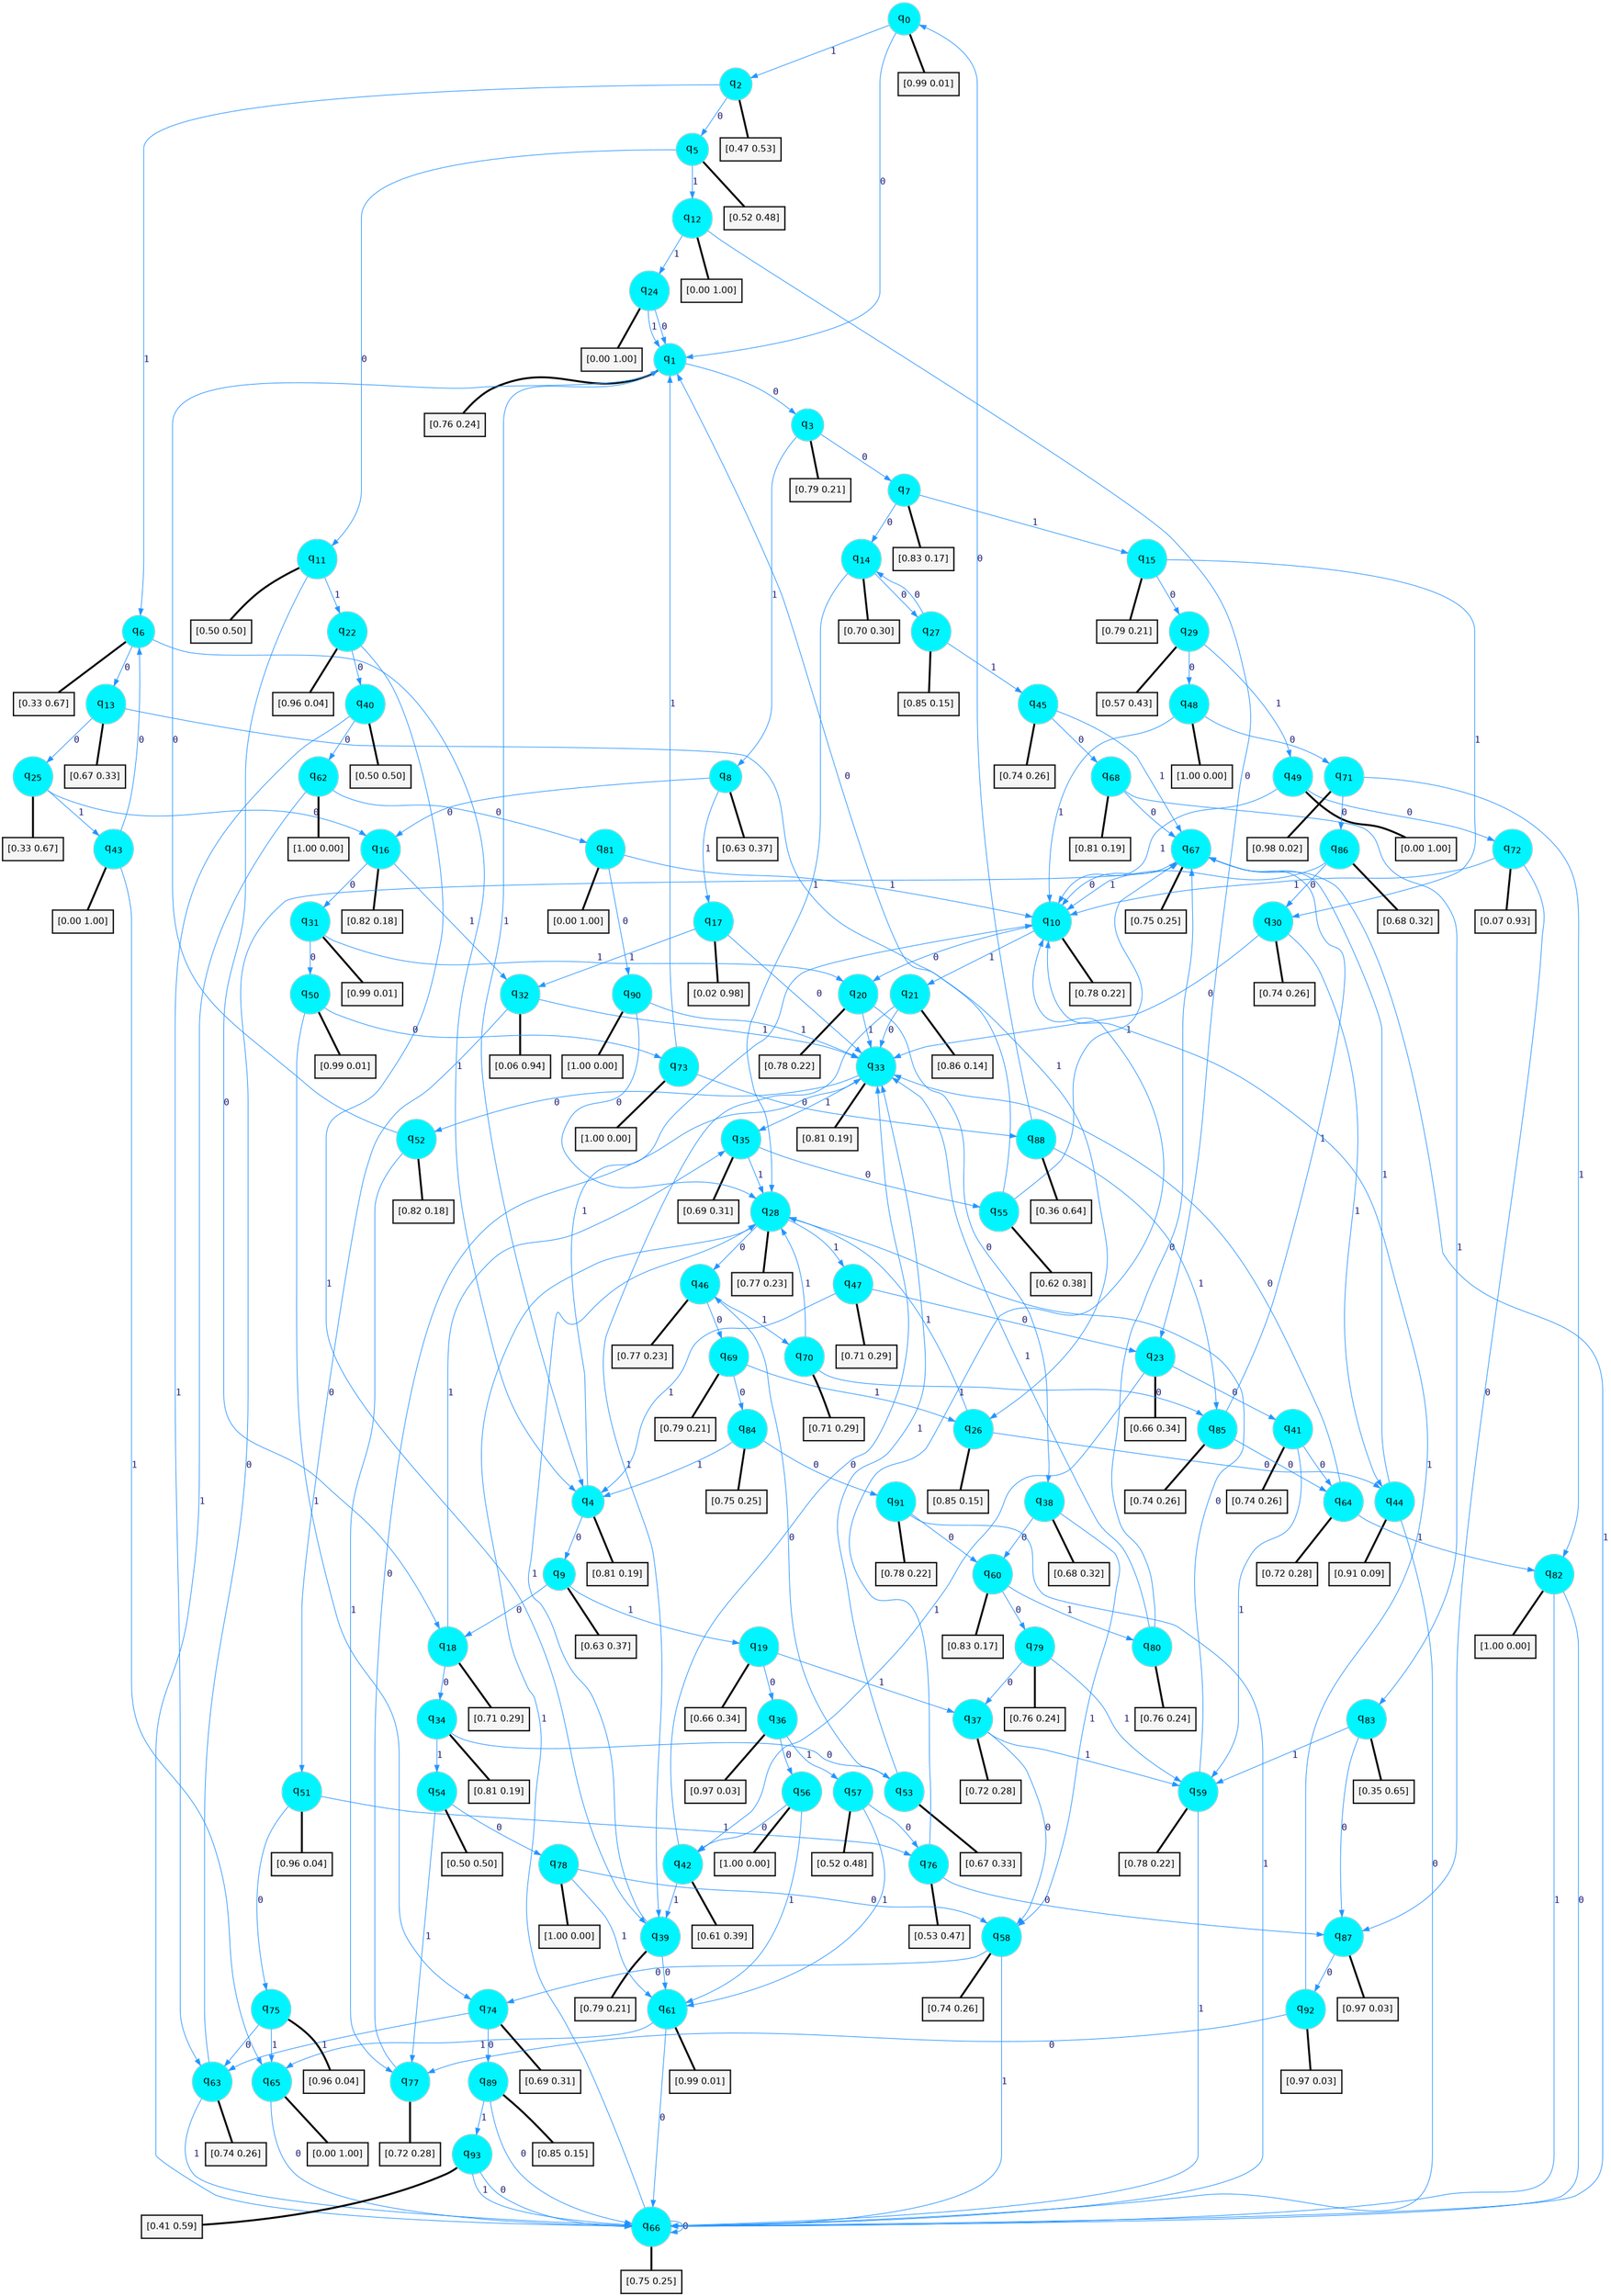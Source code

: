 digraph G {
graph [
bgcolor=transparent, dpi=300, rankdir=TD, size="40,25"];
node [
color=gray, fillcolor=turquoise1, fontcolor=black, fontname=Helvetica, fontsize=16, fontweight=bold, shape=circle, style=filled];
edge [
arrowsize=1, color=dodgerblue1, fontcolor=midnightblue, fontname=courier, fontweight=bold, penwidth=1, style=solid, weight=20];
0[label=<q<SUB>0</SUB>>];
1[label=<q<SUB>1</SUB>>];
2[label=<q<SUB>2</SUB>>];
3[label=<q<SUB>3</SUB>>];
4[label=<q<SUB>4</SUB>>];
5[label=<q<SUB>5</SUB>>];
6[label=<q<SUB>6</SUB>>];
7[label=<q<SUB>7</SUB>>];
8[label=<q<SUB>8</SUB>>];
9[label=<q<SUB>9</SUB>>];
10[label=<q<SUB>10</SUB>>];
11[label=<q<SUB>11</SUB>>];
12[label=<q<SUB>12</SUB>>];
13[label=<q<SUB>13</SUB>>];
14[label=<q<SUB>14</SUB>>];
15[label=<q<SUB>15</SUB>>];
16[label=<q<SUB>16</SUB>>];
17[label=<q<SUB>17</SUB>>];
18[label=<q<SUB>18</SUB>>];
19[label=<q<SUB>19</SUB>>];
20[label=<q<SUB>20</SUB>>];
21[label=<q<SUB>21</SUB>>];
22[label=<q<SUB>22</SUB>>];
23[label=<q<SUB>23</SUB>>];
24[label=<q<SUB>24</SUB>>];
25[label=<q<SUB>25</SUB>>];
26[label=<q<SUB>26</SUB>>];
27[label=<q<SUB>27</SUB>>];
28[label=<q<SUB>28</SUB>>];
29[label=<q<SUB>29</SUB>>];
30[label=<q<SUB>30</SUB>>];
31[label=<q<SUB>31</SUB>>];
32[label=<q<SUB>32</SUB>>];
33[label=<q<SUB>33</SUB>>];
34[label=<q<SUB>34</SUB>>];
35[label=<q<SUB>35</SUB>>];
36[label=<q<SUB>36</SUB>>];
37[label=<q<SUB>37</SUB>>];
38[label=<q<SUB>38</SUB>>];
39[label=<q<SUB>39</SUB>>];
40[label=<q<SUB>40</SUB>>];
41[label=<q<SUB>41</SUB>>];
42[label=<q<SUB>42</SUB>>];
43[label=<q<SUB>43</SUB>>];
44[label=<q<SUB>44</SUB>>];
45[label=<q<SUB>45</SUB>>];
46[label=<q<SUB>46</SUB>>];
47[label=<q<SUB>47</SUB>>];
48[label=<q<SUB>48</SUB>>];
49[label=<q<SUB>49</SUB>>];
50[label=<q<SUB>50</SUB>>];
51[label=<q<SUB>51</SUB>>];
52[label=<q<SUB>52</SUB>>];
53[label=<q<SUB>53</SUB>>];
54[label=<q<SUB>54</SUB>>];
55[label=<q<SUB>55</SUB>>];
56[label=<q<SUB>56</SUB>>];
57[label=<q<SUB>57</SUB>>];
58[label=<q<SUB>58</SUB>>];
59[label=<q<SUB>59</SUB>>];
60[label=<q<SUB>60</SUB>>];
61[label=<q<SUB>61</SUB>>];
62[label=<q<SUB>62</SUB>>];
63[label=<q<SUB>63</SUB>>];
64[label=<q<SUB>64</SUB>>];
65[label=<q<SUB>65</SUB>>];
66[label=<q<SUB>66</SUB>>];
67[label=<q<SUB>67</SUB>>];
68[label=<q<SUB>68</SUB>>];
69[label=<q<SUB>69</SUB>>];
70[label=<q<SUB>70</SUB>>];
71[label=<q<SUB>71</SUB>>];
72[label=<q<SUB>72</SUB>>];
73[label=<q<SUB>73</SUB>>];
74[label=<q<SUB>74</SUB>>];
75[label=<q<SUB>75</SUB>>];
76[label=<q<SUB>76</SUB>>];
77[label=<q<SUB>77</SUB>>];
78[label=<q<SUB>78</SUB>>];
79[label=<q<SUB>79</SUB>>];
80[label=<q<SUB>80</SUB>>];
81[label=<q<SUB>81</SUB>>];
82[label=<q<SUB>82</SUB>>];
83[label=<q<SUB>83</SUB>>];
84[label=<q<SUB>84</SUB>>];
85[label=<q<SUB>85</SUB>>];
86[label=<q<SUB>86</SUB>>];
87[label=<q<SUB>87</SUB>>];
88[label=<q<SUB>88</SUB>>];
89[label=<q<SUB>89</SUB>>];
90[label=<q<SUB>90</SUB>>];
91[label=<q<SUB>91</SUB>>];
92[label=<q<SUB>92</SUB>>];
93[label=<q<SUB>93</SUB>>];
94[label="[0.99 0.01]", shape=box,fontcolor=black, fontname=Helvetica, fontsize=14, penwidth=2, fillcolor=whitesmoke,color=black];
95[label="[0.76 0.24]", shape=box,fontcolor=black, fontname=Helvetica, fontsize=14, penwidth=2, fillcolor=whitesmoke,color=black];
96[label="[0.47 0.53]", shape=box,fontcolor=black, fontname=Helvetica, fontsize=14, penwidth=2, fillcolor=whitesmoke,color=black];
97[label="[0.79 0.21]", shape=box,fontcolor=black, fontname=Helvetica, fontsize=14, penwidth=2, fillcolor=whitesmoke,color=black];
98[label="[0.81 0.19]", shape=box,fontcolor=black, fontname=Helvetica, fontsize=14, penwidth=2, fillcolor=whitesmoke,color=black];
99[label="[0.52 0.48]", shape=box,fontcolor=black, fontname=Helvetica, fontsize=14, penwidth=2, fillcolor=whitesmoke,color=black];
100[label="[0.33 0.67]", shape=box,fontcolor=black, fontname=Helvetica, fontsize=14, penwidth=2, fillcolor=whitesmoke,color=black];
101[label="[0.83 0.17]", shape=box,fontcolor=black, fontname=Helvetica, fontsize=14, penwidth=2, fillcolor=whitesmoke,color=black];
102[label="[0.63 0.37]", shape=box,fontcolor=black, fontname=Helvetica, fontsize=14, penwidth=2, fillcolor=whitesmoke,color=black];
103[label="[0.63 0.37]", shape=box,fontcolor=black, fontname=Helvetica, fontsize=14, penwidth=2, fillcolor=whitesmoke,color=black];
104[label="[0.78 0.22]", shape=box,fontcolor=black, fontname=Helvetica, fontsize=14, penwidth=2, fillcolor=whitesmoke,color=black];
105[label="[0.50 0.50]", shape=box,fontcolor=black, fontname=Helvetica, fontsize=14, penwidth=2, fillcolor=whitesmoke,color=black];
106[label="[0.00 1.00]", shape=box,fontcolor=black, fontname=Helvetica, fontsize=14, penwidth=2, fillcolor=whitesmoke,color=black];
107[label="[0.67 0.33]", shape=box,fontcolor=black, fontname=Helvetica, fontsize=14, penwidth=2, fillcolor=whitesmoke,color=black];
108[label="[0.70 0.30]", shape=box,fontcolor=black, fontname=Helvetica, fontsize=14, penwidth=2, fillcolor=whitesmoke,color=black];
109[label="[0.79 0.21]", shape=box,fontcolor=black, fontname=Helvetica, fontsize=14, penwidth=2, fillcolor=whitesmoke,color=black];
110[label="[0.82 0.18]", shape=box,fontcolor=black, fontname=Helvetica, fontsize=14, penwidth=2, fillcolor=whitesmoke,color=black];
111[label="[0.02 0.98]", shape=box,fontcolor=black, fontname=Helvetica, fontsize=14, penwidth=2, fillcolor=whitesmoke,color=black];
112[label="[0.71 0.29]", shape=box,fontcolor=black, fontname=Helvetica, fontsize=14, penwidth=2, fillcolor=whitesmoke,color=black];
113[label="[0.66 0.34]", shape=box,fontcolor=black, fontname=Helvetica, fontsize=14, penwidth=2, fillcolor=whitesmoke,color=black];
114[label="[0.78 0.22]", shape=box,fontcolor=black, fontname=Helvetica, fontsize=14, penwidth=2, fillcolor=whitesmoke,color=black];
115[label="[0.86 0.14]", shape=box,fontcolor=black, fontname=Helvetica, fontsize=14, penwidth=2, fillcolor=whitesmoke,color=black];
116[label="[0.96 0.04]", shape=box,fontcolor=black, fontname=Helvetica, fontsize=14, penwidth=2, fillcolor=whitesmoke,color=black];
117[label="[0.66 0.34]", shape=box,fontcolor=black, fontname=Helvetica, fontsize=14, penwidth=2, fillcolor=whitesmoke,color=black];
118[label="[0.00 1.00]", shape=box,fontcolor=black, fontname=Helvetica, fontsize=14, penwidth=2, fillcolor=whitesmoke,color=black];
119[label="[0.33 0.67]", shape=box,fontcolor=black, fontname=Helvetica, fontsize=14, penwidth=2, fillcolor=whitesmoke,color=black];
120[label="[0.85 0.15]", shape=box,fontcolor=black, fontname=Helvetica, fontsize=14, penwidth=2, fillcolor=whitesmoke,color=black];
121[label="[0.85 0.15]", shape=box,fontcolor=black, fontname=Helvetica, fontsize=14, penwidth=2, fillcolor=whitesmoke,color=black];
122[label="[0.77 0.23]", shape=box,fontcolor=black, fontname=Helvetica, fontsize=14, penwidth=2, fillcolor=whitesmoke,color=black];
123[label="[0.57 0.43]", shape=box,fontcolor=black, fontname=Helvetica, fontsize=14, penwidth=2, fillcolor=whitesmoke,color=black];
124[label="[0.74 0.26]", shape=box,fontcolor=black, fontname=Helvetica, fontsize=14, penwidth=2, fillcolor=whitesmoke,color=black];
125[label="[0.99 0.01]", shape=box,fontcolor=black, fontname=Helvetica, fontsize=14, penwidth=2, fillcolor=whitesmoke,color=black];
126[label="[0.06 0.94]", shape=box,fontcolor=black, fontname=Helvetica, fontsize=14, penwidth=2, fillcolor=whitesmoke,color=black];
127[label="[0.81 0.19]", shape=box,fontcolor=black, fontname=Helvetica, fontsize=14, penwidth=2, fillcolor=whitesmoke,color=black];
128[label="[0.81 0.19]", shape=box,fontcolor=black, fontname=Helvetica, fontsize=14, penwidth=2, fillcolor=whitesmoke,color=black];
129[label="[0.69 0.31]", shape=box,fontcolor=black, fontname=Helvetica, fontsize=14, penwidth=2, fillcolor=whitesmoke,color=black];
130[label="[0.97 0.03]", shape=box,fontcolor=black, fontname=Helvetica, fontsize=14, penwidth=2, fillcolor=whitesmoke,color=black];
131[label="[0.72 0.28]", shape=box,fontcolor=black, fontname=Helvetica, fontsize=14, penwidth=2, fillcolor=whitesmoke,color=black];
132[label="[0.68 0.32]", shape=box,fontcolor=black, fontname=Helvetica, fontsize=14, penwidth=2, fillcolor=whitesmoke,color=black];
133[label="[0.79 0.21]", shape=box,fontcolor=black, fontname=Helvetica, fontsize=14, penwidth=2, fillcolor=whitesmoke,color=black];
134[label="[0.50 0.50]", shape=box,fontcolor=black, fontname=Helvetica, fontsize=14, penwidth=2, fillcolor=whitesmoke,color=black];
135[label="[0.74 0.26]", shape=box,fontcolor=black, fontname=Helvetica, fontsize=14, penwidth=2, fillcolor=whitesmoke,color=black];
136[label="[0.61 0.39]", shape=box,fontcolor=black, fontname=Helvetica, fontsize=14, penwidth=2, fillcolor=whitesmoke,color=black];
137[label="[0.00 1.00]", shape=box,fontcolor=black, fontname=Helvetica, fontsize=14, penwidth=2, fillcolor=whitesmoke,color=black];
138[label="[0.91 0.09]", shape=box,fontcolor=black, fontname=Helvetica, fontsize=14, penwidth=2, fillcolor=whitesmoke,color=black];
139[label="[0.74 0.26]", shape=box,fontcolor=black, fontname=Helvetica, fontsize=14, penwidth=2, fillcolor=whitesmoke,color=black];
140[label="[0.77 0.23]", shape=box,fontcolor=black, fontname=Helvetica, fontsize=14, penwidth=2, fillcolor=whitesmoke,color=black];
141[label="[0.71 0.29]", shape=box,fontcolor=black, fontname=Helvetica, fontsize=14, penwidth=2, fillcolor=whitesmoke,color=black];
142[label="[1.00 0.00]", shape=box,fontcolor=black, fontname=Helvetica, fontsize=14, penwidth=2, fillcolor=whitesmoke,color=black];
143[label="[0.00 1.00]", shape=box,fontcolor=black, fontname=Helvetica, fontsize=14, penwidth=2, fillcolor=whitesmoke,color=black];
144[label="[0.99 0.01]", shape=box,fontcolor=black, fontname=Helvetica, fontsize=14, penwidth=2, fillcolor=whitesmoke,color=black];
145[label="[0.96 0.04]", shape=box,fontcolor=black, fontname=Helvetica, fontsize=14, penwidth=2, fillcolor=whitesmoke,color=black];
146[label="[0.82 0.18]", shape=box,fontcolor=black, fontname=Helvetica, fontsize=14, penwidth=2, fillcolor=whitesmoke,color=black];
147[label="[0.67 0.33]", shape=box,fontcolor=black, fontname=Helvetica, fontsize=14, penwidth=2, fillcolor=whitesmoke,color=black];
148[label="[0.50 0.50]", shape=box,fontcolor=black, fontname=Helvetica, fontsize=14, penwidth=2, fillcolor=whitesmoke,color=black];
149[label="[0.62 0.38]", shape=box,fontcolor=black, fontname=Helvetica, fontsize=14, penwidth=2, fillcolor=whitesmoke,color=black];
150[label="[1.00 0.00]", shape=box,fontcolor=black, fontname=Helvetica, fontsize=14, penwidth=2, fillcolor=whitesmoke,color=black];
151[label="[0.52 0.48]", shape=box,fontcolor=black, fontname=Helvetica, fontsize=14, penwidth=2, fillcolor=whitesmoke,color=black];
152[label="[0.74 0.26]", shape=box,fontcolor=black, fontname=Helvetica, fontsize=14, penwidth=2, fillcolor=whitesmoke,color=black];
153[label="[0.78 0.22]", shape=box,fontcolor=black, fontname=Helvetica, fontsize=14, penwidth=2, fillcolor=whitesmoke,color=black];
154[label="[0.83 0.17]", shape=box,fontcolor=black, fontname=Helvetica, fontsize=14, penwidth=2, fillcolor=whitesmoke,color=black];
155[label="[0.99 0.01]", shape=box,fontcolor=black, fontname=Helvetica, fontsize=14, penwidth=2, fillcolor=whitesmoke,color=black];
156[label="[1.00 0.00]", shape=box,fontcolor=black, fontname=Helvetica, fontsize=14, penwidth=2, fillcolor=whitesmoke,color=black];
157[label="[0.74 0.26]", shape=box,fontcolor=black, fontname=Helvetica, fontsize=14, penwidth=2, fillcolor=whitesmoke,color=black];
158[label="[0.72 0.28]", shape=box,fontcolor=black, fontname=Helvetica, fontsize=14, penwidth=2, fillcolor=whitesmoke,color=black];
159[label="[0.00 1.00]", shape=box,fontcolor=black, fontname=Helvetica, fontsize=14, penwidth=2, fillcolor=whitesmoke,color=black];
160[label="[0.75 0.25]", shape=box,fontcolor=black, fontname=Helvetica, fontsize=14, penwidth=2, fillcolor=whitesmoke,color=black];
161[label="[0.75 0.25]", shape=box,fontcolor=black, fontname=Helvetica, fontsize=14, penwidth=2, fillcolor=whitesmoke,color=black];
162[label="[0.81 0.19]", shape=box,fontcolor=black, fontname=Helvetica, fontsize=14, penwidth=2, fillcolor=whitesmoke,color=black];
163[label="[0.79 0.21]", shape=box,fontcolor=black, fontname=Helvetica, fontsize=14, penwidth=2, fillcolor=whitesmoke,color=black];
164[label="[0.71 0.29]", shape=box,fontcolor=black, fontname=Helvetica, fontsize=14, penwidth=2, fillcolor=whitesmoke,color=black];
165[label="[0.98 0.02]", shape=box,fontcolor=black, fontname=Helvetica, fontsize=14, penwidth=2, fillcolor=whitesmoke,color=black];
166[label="[0.07 0.93]", shape=box,fontcolor=black, fontname=Helvetica, fontsize=14, penwidth=2, fillcolor=whitesmoke,color=black];
167[label="[1.00 0.00]", shape=box,fontcolor=black, fontname=Helvetica, fontsize=14, penwidth=2, fillcolor=whitesmoke,color=black];
168[label="[0.69 0.31]", shape=box,fontcolor=black, fontname=Helvetica, fontsize=14, penwidth=2, fillcolor=whitesmoke,color=black];
169[label="[0.96 0.04]", shape=box,fontcolor=black, fontname=Helvetica, fontsize=14, penwidth=2, fillcolor=whitesmoke,color=black];
170[label="[0.53 0.47]", shape=box,fontcolor=black, fontname=Helvetica, fontsize=14, penwidth=2, fillcolor=whitesmoke,color=black];
171[label="[0.72 0.28]", shape=box,fontcolor=black, fontname=Helvetica, fontsize=14, penwidth=2, fillcolor=whitesmoke,color=black];
172[label="[1.00 0.00]", shape=box,fontcolor=black, fontname=Helvetica, fontsize=14, penwidth=2, fillcolor=whitesmoke,color=black];
173[label="[0.76 0.24]", shape=box,fontcolor=black, fontname=Helvetica, fontsize=14, penwidth=2, fillcolor=whitesmoke,color=black];
174[label="[0.76 0.24]", shape=box,fontcolor=black, fontname=Helvetica, fontsize=14, penwidth=2, fillcolor=whitesmoke,color=black];
175[label="[0.00 1.00]", shape=box,fontcolor=black, fontname=Helvetica, fontsize=14, penwidth=2, fillcolor=whitesmoke,color=black];
176[label="[1.00 0.00]", shape=box,fontcolor=black, fontname=Helvetica, fontsize=14, penwidth=2, fillcolor=whitesmoke,color=black];
177[label="[0.35 0.65]", shape=box,fontcolor=black, fontname=Helvetica, fontsize=14, penwidth=2, fillcolor=whitesmoke,color=black];
178[label="[0.75 0.25]", shape=box,fontcolor=black, fontname=Helvetica, fontsize=14, penwidth=2, fillcolor=whitesmoke,color=black];
179[label="[0.74 0.26]", shape=box,fontcolor=black, fontname=Helvetica, fontsize=14, penwidth=2, fillcolor=whitesmoke,color=black];
180[label="[0.68 0.32]", shape=box,fontcolor=black, fontname=Helvetica, fontsize=14, penwidth=2, fillcolor=whitesmoke,color=black];
181[label="[0.97 0.03]", shape=box,fontcolor=black, fontname=Helvetica, fontsize=14, penwidth=2, fillcolor=whitesmoke,color=black];
182[label="[0.36 0.64]", shape=box,fontcolor=black, fontname=Helvetica, fontsize=14, penwidth=2, fillcolor=whitesmoke,color=black];
183[label="[0.85 0.15]", shape=box,fontcolor=black, fontname=Helvetica, fontsize=14, penwidth=2, fillcolor=whitesmoke,color=black];
184[label="[1.00 0.00]", shape=box,fontcolor=black, fontname=Helvetica, fontsize=14, penwidth=2, fillcolor=whitesmoke,color=black];
185[label="[0.78 0.22]", shape=box,fontcolor=black, fontname=Helvetica, fontsize=14, penwidth=2, fillcolor=whitesmoke,color=black];
186[label="[0.97 0.03]", shape=box,fontcolor=black, fontname=Helvetica, fontsize=14, penwidth=2, fillcolor=whitesmoke,color=black];
187[label="[0.41 0.59]", shape=box,fontcolor=black, fontname=Helvetica, fontsize=14, penwidth=2, fillcolor=whitesmoke,color=black];
0->1 [label=0];
0->2 [label=1];
0->94 [arrowhead=none, penwidth=3,color=black];
1->3 [label=0];
1->4 [label=1];
1->95 [arrowhead=none, penwidth=3,color=black];
2->5 [label=0];
2->6 [label=1];
2->96 [arrowhead=none, penwidth=3,color=black];
3->7 [label=0];
3->8 [label=1];
3->97 [arrowhead=none, penwidth=3,color=black];
4->9 [label=0];
4->10 [label=1];
4->98 [arrowhead=none, penwidth=3,color=black];
5->11 [label=0];
5->12 [label=1];
5->99 [arrowhead=none, penwidth=3,color=black];
6->13 [label=0];
6->4 [label=1];
6->100 [arrowhead=none, penwidth=3,color=black];
7->14 [label=0];
7->15 [label=1];
7->101 [arrowhead=none, penwidth=3,color=black];
8->16 [label=0];
8->17 [label=1];
8->102 [arrowhead=none, penwidth=3,color=black];
9->18 [label=0];
9->19 [label=1];
9->103 [arrowhead=none, penwidth=3,color=black];
10->20 [label=0];
10->21 [label=1];
10->104 [arrowhead=none, penwidth=3,color=black];
11->18 [label=0];
11->22 [label=1];
11->105 [arrowhead=none, penwidth=3,color=black];
12->23 [label=0];
12->24 [label=1];
12->106 [arrowhead=none, penwidth=3,color=black];
13->25 [label=0];
13->26 [label=1];
13->107 [arrowhead=none, penwidth=3,color=black];
14->27 [label=0];
14->28 [label=1];
14->108 [arrowhead=none, penwidth=3,color=black];
15->29 [label=0];
15->30 [label=1];
15->109 [arrowhead=none, penwidth=3,color=black];
16->31 [label=0];
16->32 [label=1];
16->110 [arrowhead=none, penwidth=3,color=black];
17->33 [label=0];
17->32 [label=1];
17->111 [arrowhead=none, penwidth=3,color=black];
18->34 [label=0];
18->35 [label=1];
18->112 [arrowhead=none, penwidth=3,color=black];
19->36 [label=0];
19->37 [label=1];
19->113 [arrowhead=none, penwidth=3,color=black];
20->38 [label=0];
20->33 [label=1];
20->114 [arrowhead=none, penwidth=3,color=black];
21->33 [label=0];
21->39 [label=1];
21->115 [arrowhead=none, penwidth=3,color=black];
22->40 [label=0];
22->39 [label=1];
22->116 [arrowhead=none, penwidth=3,color=black];
23->41 [label=0];
23->42 [label=1];
23->117 [arrowhead=none, penwidth=3,color=black];
24->1 [label=0];
24->1 [label=1];
24->118 [arrowhead=none, penwidth=3,color=black];
25->16 [label=0];
25->43 [label=1];
25->119 [arrowhead=none, penwidth=3,color=black];
26->44 [label=0];
26->28 [label=1];
26->120 [arrowhead=none, penwidth=3,color=black];
27->14 [label=0];
27->45 [label=1];
27->121 [arrowhead=none, penwidth=3,color=black];
28->46 [label=0];
28->47 [label=1];
28->122 [arrowhead=none, penwidth=3,color=black];
29->48 [label=0];
29->49 [label=1];
29->123 [arrowhead=none, penwidth=3,color=black];
30->33 [label=0];
30->44 [label=1];
30->124 [arrowhead=none, penwidth=3,color=black];
31->50 [label=0];
31->20 [label=1];
31->125 [arrowhead=none, penwidth=3,color=black];
32->51 [label=0];
32->33 [label=1];
32->126 [arrowhead=none, penwidth=3,color=black];
33->52 [label=0];
33->35 [label=1];
33->127 [arrowhead=none, penwidth=3,color=black];
34->53 [label=0];
34->54 [label=1];
34->128 [arrowhead=none, penwidth=3,color=black];
35->55 [label=0];
35->28 [label=1];
35->129 [arrowhead=none, penwidth=3,color=black];
36->56 [label=0];
36->57 [label=1];
36->130 [arrowhead=none, penwidth=3,color=black];
37->58 [label=0];
37->59 [label=1];
37->131 [arrowhead=none, penwidth=3,color=black];
38->60 [label=0];
38->58 [label=1];
38->132 [arrowhead=none, penwidth=3,color=black];
39->61 [label=0];
39->28 [label=1];
39->133 [arrowhead=none, penwidth=3,color=black];
40->62 [label=0];
40->63 [label=1];
40->134 [arrowhead=none, penwidth=3,color=black];
41->64 [label=0];
41->59 [label=1];
41->135 [arrowhead=none, penwidth=3,color=black];
42->33 [label=0];
42->39 [label=1];
42->136 [arrowhead=none, penwidth=3,color=black];
43->6 [label=0];
43->65 [label=1];
43->137 [arrowhead=none, penwidth=3,color=black];
44->66 [label=0];
44->67 [label=1];
44->138 [arrowhead=none, penwidth=3,color=black];
45->68 [label=0];
45->67 [label=1];
45->139 [arrowhead=none, penwidth=3,color=black];
46->69 [label=0];
46->70 [label=1];
46->140 [arrowhead=none, penwidth=3,color=black];
47->23 [label=0];
47->4 [label=1];
47->141 [arrowhead=none, penwidth=3,color=black];
48->71 [label=0];
48->10 [label=1];
48->142 [arrowhead=none, penwidth=3,color=black];
49->72 [label=0];
49->10 [label=1];
49->143 [arrowhead=none, penwidth=3,color=black];
50->73 [label=0];
50->74 [label=1];
50->144 [arrowhead=none, penwidth=3,color=black];
51->75 [label=0];
51->76 [label=1];
51->145 [arrowhead=none, penwidth=3,color=black];
52->1 [label=0];
52->77 [label=1];
52->146 [arrowhead=none, penwidth=3,color=black];
53->46 [label=0];
53->33 [label=1];
53->147 [arrowhead=none, penwidth=3,color=black];
54->78 [label=0];
54->77 [label=1];
54->148 [arrowhead=none, penwidth=3,color=black];
55->1 [label=0];
55->67 [label=1];
55->149 [arrowhead=none, penwidth=3,color=black];
56->42 [label=0];
56->61 [label=1];
56->150 [arrowhead=none, penwidth=3,color=black];
57->76 [label=0];
57->61 [label=1];
57->151 [arrowhead=none, penwidth=3,color=black];
58->74 [label=0];
58->66 [label=1];
58->152 [arrowhead=none, penwidth=3,color=black];
59->28 [label=0];
59->66 [label=1];
59->153 [arrowhead=none, penwidth=3,color=black];
60->79 [label=0];
60->80 [label=1];
60->154 [arrowhead=none, penwidth=3,color=black];
61->66 [label=0];
61->65 [label=1];
61->155 [arrowhead=none, penwidth=3,color=black];
62->81 [label=0];
62->66 [label=1];
62->156 [arrowhead=none, penwidth=3,color=black];
63->67 [label=0];
63->66 [label=1];
63->157 [arrowhead=none, penwidth=3,color=black];
64->33 [label=0];
64->82 [label=1];
64->158 [arrowhead=none, penwidth=3,color=black];
65->66 [label=0];
65->159 [arrowhead=none, penwidth=3,color=black];
66->66 [label=0];
66->28 [label=1];
66->160 [arrowhead=none, penwidth=3,color=black];
67->10 [label=0];
67->66 [label=1];
67->161 [arrowhead=none, penwidth=3,color=black];
68->67 [label=0];
68->83 [label=1];
68->162 [arrowhead=none, penwidth=3,color=black];
69->84 [label=0];
69->26 [label=1];
69->163 [arrowhead=none, penwidth=3,color=black];
70->85 [label=0];
70->28 [label=1];
70->164 [arrowhead=none, penwidth=3,color=black];
71->86 [label=0];
71->82 [label=1];
71->165 [arrowhead=none, penwidth=3,color=black];
72->87 [label=0];
72->10 [label=1];
72->166 [arrowhead=none, penwidth=3,color=black];
73->88 [label=0];
73->1 [label=1];
73->167 [arrowhead=none, penwidth=3,color=black];
74->89 [label=0];
74->63 [label=1];
74->168 [arrowhead=none, penwidth=3,color=black];
75->63 [label=0];
75->65 [label=1];
75->169 [arrowhead=none, penwidth=3,color=black];
76->87 [label=0];
76->10 [label=1];
76->170 [arrowhead=none, penwidth=3,color=black];
77->33 [label=0];
77->171 [arrowhead=none, penwidth=3,color=black];
78->58 [label=0];
78->61 [label=1];
78->172 [arrowhead=none, penwidth=3,color=black];
79->37 [label=0];
79->59 [label=1];
79->173 [arrowhead=none, penwidth=3,color=black];
80->67 [label=0];
80->33 [label=1];
80->174 [arrowhead=none, penwidth=3,color=black];
81->90 [label=0];
81->10 [label=1];
81->175 [arrowhead=none, penwidth=3,color=black];
82->66 [label=0];
82->66 [label=1];
82->176 [arrowhead=none, penwidth=3,color=black];
83->87 [label=0];
83->59 [label=1];
83->177 [arrowhead=none, penwidth=3,color=black];
84->91 [label=0];
84->4 [label=1];
84->178 [arrowhead=none, penwidth=3,color=black];
85->64 [label=0];
85->67 [label=1];
85->179 [arrowhead=none, penwidth=3,color=black];
86->30 [label=0];
86->10 [label=1];
86->180 [arrowhead=none, penwidth=3,color=black];
87->92 [label=0];
87->181 [arrowhead=none, penwidth=3,color=black];
88->0 [label=0];
88->85 [label=1];
88->182 [arrowhead=none, penwidth=3,color=black];
89->66 [label=0];
89->93 [label=1];
89->183 [arrowhead=none, penwidth=3,color=black];
90->28 [label=0];
90->33 [label=1];
90->184 [arrowhead=none, penwidth=3,color=black];
91->60 [label=0];
91->66 [label=1];
91->185 [arrowhead=none, penwidth=3,color=black];
92->77 [label=0];
92->10 [label=1];
92->186 [arrowhead=none, penwidth=3,color=black];
93->66 [label=0];
93->66 [label=1];
93->187 [arrowhead=none, penwidth=3,color=black];
}
